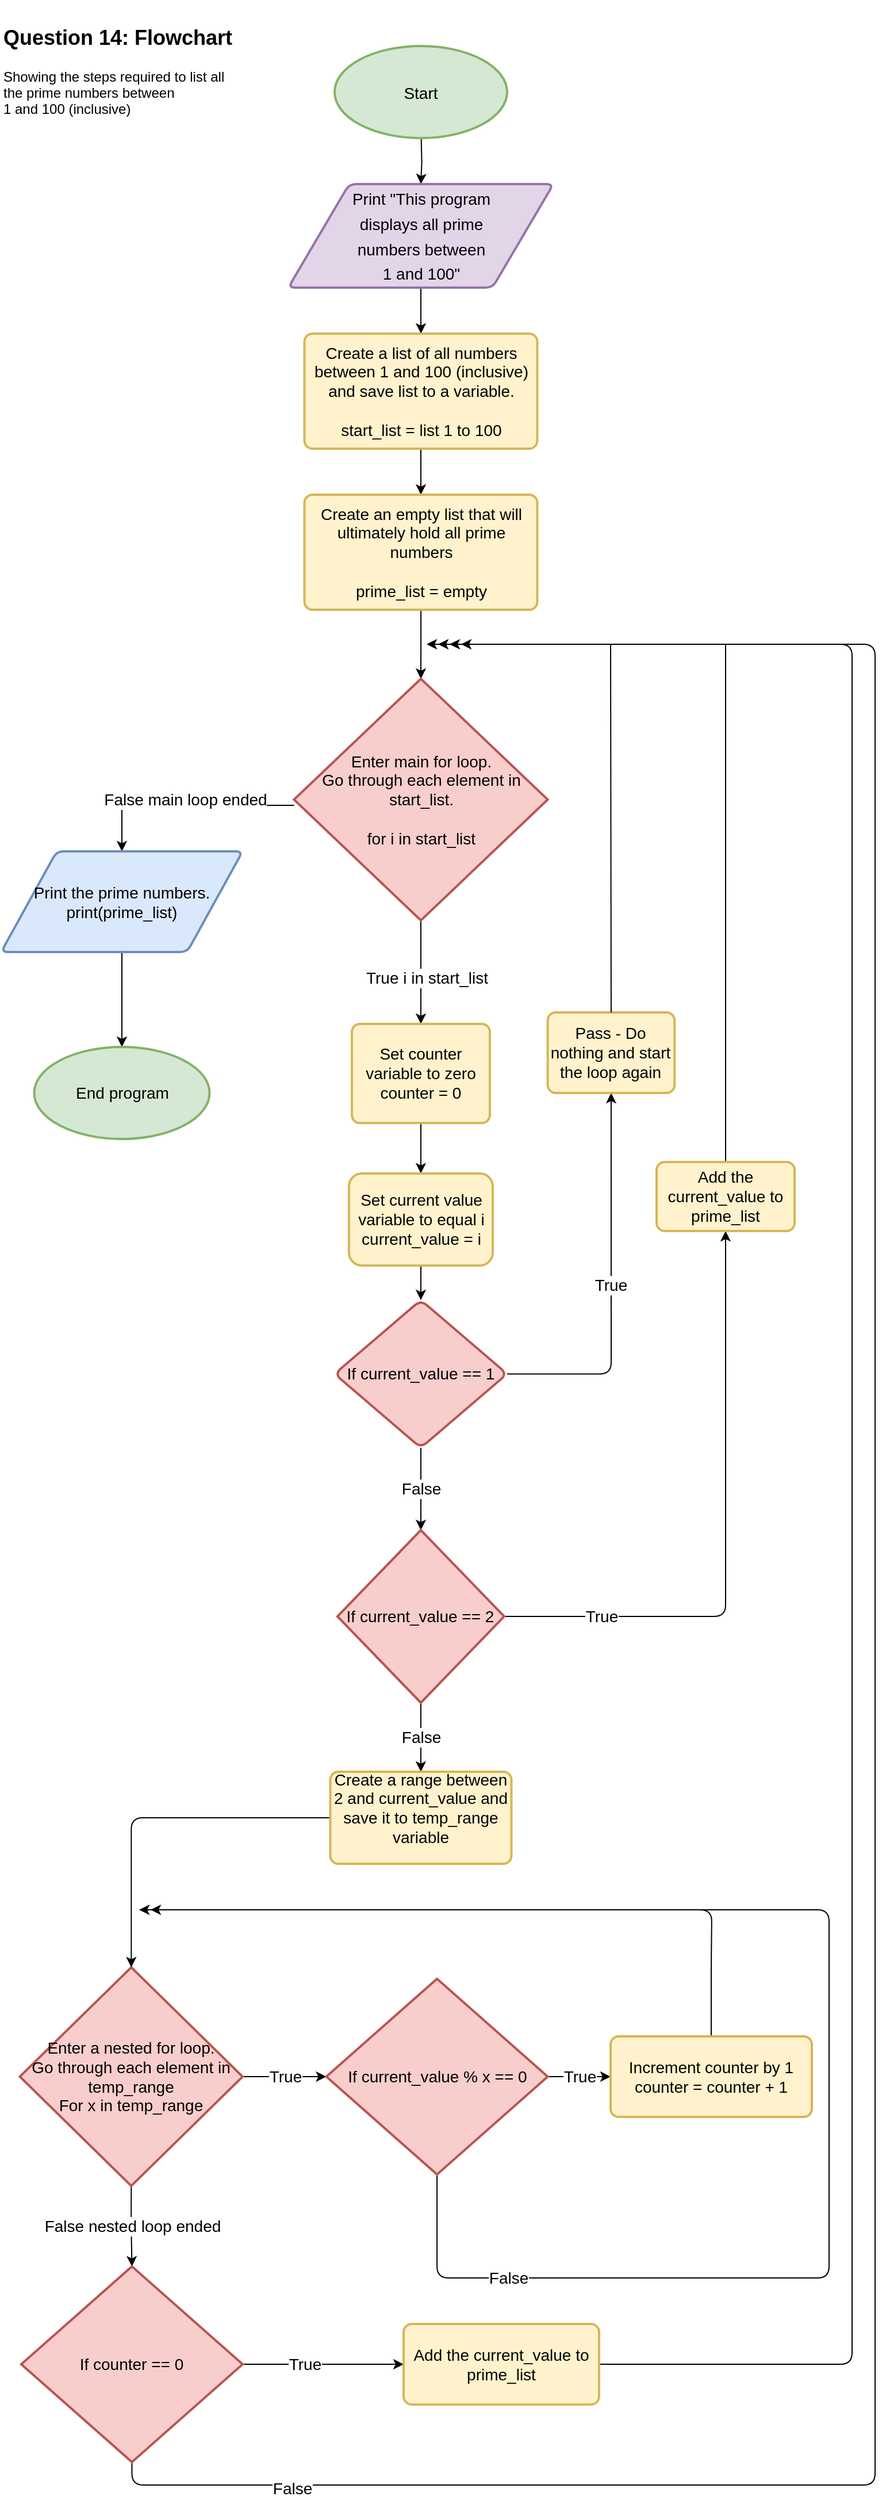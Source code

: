 <mxfile version="20.0.3" type="github">
  <diagram id="cr96HQD-X67FwX9_faqK" name="Page-1">
    <mxGraphModel dx="1422" dy="1892" grid="1" gridSize="10" guides="1" tooltips="1" connect="1" arrows="1" fold="1" page="1" pageScale="1" pageWidth="827" pageHeight="1169" math="0" shadow="0">
      <root>
        <mxCell id="0" />
        <mxCell id="1" parent="0" />
        <mxCell id="oZvMtO7uvH1Gn_wGLXPw-2" value="&lt;h2&gt;&lt;b&gt;&lt;font style=&quot;font-size: 18px;&quot;&gt;Question 14: Flowchart&lt;/font&gt;&lt;/b&gt;&lt;/h2&gt;Showing the steps required to list all &lt;br&gt;the prime numbers between &lt;br&gt;1 and 100 (inclusive)" style="text;html=1;align=left;verticalAlign=middle;resizable=1;points=[];autosize=1;strokeColor=none;fillColor=none;labelPosition=center;verticalLabelPosition=middle;textDirection=ltr;" parent="1" vertex="1">
          <mxGeometry x="10" y="-1160" width="200" height="110" as="geometry" />
        </mxCell>
        <mxCell id="oZvMtO7uvH1Gn_wGLXPw-6" value="" style="edgeStyle=orthogonalEdgeStyle;rounded=0;orthogonalLoop=1;jettySize=auto;html=1;fontSize=18;" parent="1" target="oZvMtO7uvH1Gn_wGLXPw-5" edge="1">
          <mxGeometry relative="1" as="geometry">
            <mxPoint x="375.31" y="-1040" as="sourcePoint" />
          </mxGeometry>
        </mxCell>
        <mxCell id="oZvMtO7uvH1Gn_wGLXPw-4" value="&lt;font style=&quot;font-size: 14px;&quot;&gt;Start&lt;/font&gt;" style="strokeWidth=2;html=1;shape=mxgraph.flowchart.start_2;whiteSpace=wrap;fontSize=18;fillColor=#d5e8d4;strokeColor=#82b366;" parent="1" vertex="1">
          <mxGeometry x="300" y="-1120" width="150" height="80" as="geometry" />
        </mxCell>
        <mxCell id="oZvMtO7uvH1Gn_wGLXPw-8" value="" style="edgeStyle=orthogonalEdgeStyle;rounded=0;orthogonalLoop=1;jettySize=auto;html=1;fontSize=14;" parent="1" source="oZvMtO7uvH1Gn_wGLXPw-5" target="oZvMtO7uvH1Gn_wGLXPw-7" edge="1">
          <mxGeometry relative="1" as="geometry" />
        </mxCell>
        <mxCell id="oZvMtO7uvH1Gn_wGLXPw-5" value="&lt;font style=&quot;font-size: 14px;&quot;&gt;Print &quot;This program &lt;br&gt;displays all prime &lt;br&gt;numbers between &lt;br&gt;1 and 100&quot;&lt;/font&gt;" style="shape=parallelogram;html=1;strokeWidth=2;perimeter=parallelogramPerimeter;rounded=1;arcSize=12;size=0.23;fontSize=18;fillColor=#e1d5e7;strokeColor=#9673a6;whiteSpace=wrap;" parent="1" vertex="1">
          <mxGeometry x="259.69" y="-1000" width="230.62" height="90" as="geometry" />
        </mxCell>
        <mxCell id="AsxfZAvoIZYpjWtTQjuQ-2" value="" style="edgeStyle=orthogonalEdgeStyle;rounded=0;orthogonalLoop=1;jettySize=auto;html=1;fontSize=14;" edge="1" parent="1" source="oZvMtO7uvH1Gn_wGLXPw-7" target="AsxfZAvoIZYpjWtTQjuQ-1">
          <mxGeometry relative="1" as="geometry" />
        </mxCell>
        <mxCell id="oZvMtO7uvH1Gn_wGLXPw-7" value="Create a list of all numbers between 1 and 100 (inclusive) and save list to a variable.&lt;br&gt;&lt;br&gt;start_list = list 1 to 100" style="rounded=1;whiteSpace=wrap;html=1;absoluteArcSize=1;arcSize=14;strokeWidth=2;fontSize=14;fillColor=#fff2cc;strokeColor=#d6b656;" parent="1" vertex="1">
          <mxGeometry x="273.75" y="-870" width="202.5" height="100" as="geometry" />
        </mxCell>
        <mxCell id="AsxfZAvoIZYpjWtTQjuQ-4" value="" style="edgeStyle=orthogonalEdgeStyle;rounded=0;orthogonalLoop=1;jettySize=auto;html=1;fontSize=14;" edge="1" parent="1" source="AsxfZAvoIZYpjWtTQjuQ-1" target="AsxfZAvoIZYpjWtTQjuQ-3">
          <mxGeometry relative="1" as="geometry" />
        </mxCell>
        <mxCell id="AsxfZAvoIZYpjWtTQjuQ-1" value="Create an empty list that will ultimately hold all prime numbers&lt;br&gt;&lt;br&gt;prime_list = empty" style="rounded=1;whiteSpace=wrap;html=1;absoluteArcSize=1;arcSize=14;strokeWidth=2;fontSize=14;fillColor=#fff2cc;strokeColor=#d6b656;" vertex="1" parent="1">
          <mxGeometry x="273.75" y="-730" width="202.5" height="100" as="geometry" />
        </mxCell>
        <mxCell id="AsxfZAvoIZYpjWtTQjuQ-9" value="True i in start_list" style="edgeStyle=orthogonalEdgeStyle;rounded=0;orthogonalLoop=1;jettySize=auto;html=1;fontSize=14;" edge="1" parent="1" source="AsxfZAvoIZYpjWtTQjuQ-3" target="AsxfZAvoIZYpjWtTQjuQ-8">
          <mxGeometry x="0.111" y="5" relative="1" as="geometry">
            <mxPoint as="offset" />
          </mxGeometry>
        </mxCell>
        <mxCell id="AsxfZAvoIZYpjWtTQjuQ-21" value="False main loop ended" style="edgeStyle=orthogonalEdgeStyle;rounded=0;orthogonalLoop=1;jettySize=auto;html=1;fontSize=14;" edge="1" parent="1" source="AsxfZAvoIZYpjWtTQjuQ-3" target="AsxfZAvoIZYpjWtTQjuQ-19">
          <mxGeometry relative="1" as="geometry">
            <Array as="points">
              <mxPoint x="220" y="-460" />
              <mxPoint x="220" y="-465" />
            </Array>
          </mxGeometry>
        </mxCell>
        <mxCell id="AsxfZAvoIZYpjWtTQjuQ-3" value="Enter main for loop. &lt;br&gt;Go through each element in start_list.&lt;br&gt;&lt;br&gt;for i in start_list" style="strokeWidth=2;html=1;shape=mxgraph.flowchart.decision;whiteSpace=wrap;fontSize=14;fillColor=#f8cecc;strokeColor=#b85450;" vertex="1" parent="1">
          <mxGeometry x="264.68" y="-570" width="220.63" height="210" as="geometry" />
        </mxCell>
        <mxCell id="AsxfZAvoIZYpjWtTQjuQ-11" value="" style="edgeStyle=orthogonalEdgeStyle;rounded=0;orthogonalLoop=1;jettySize=auto;html=1;fontSize=14;" edge="1" parent="1" source="AsxfZAvoIZYpjWtTQjuQ-8" target="AsxfZAvoIZYpjWtTQjuQ-10">
          <mxGeometry relative="1" as="geometry" />
        </mxCell>
        <mxCell id="AsxfZAvoIZYpjWtTQjuQ-8" value="Set counter variable to zero&lt;br&gt;counter = 0" style="rounded=1;whiteSpace=wrap;html=1;absoluteArcSize=1;arcSize=14;strokeWidth=2;fontSize=14;fillColor=#fff2cc;strokeColor=#d6b656;" vertex="1" parent="1">
          <mxGeometry x="315" y="-270" width="120" height="86.1" as="geometry" />
        </mxCell>
        <mxCell id="AsxfZAvoIZYpjWtTQjuQ-13" value="" style="edgeStyle=orthogonalEdgeStyle;rounded=0;orthogonalLoop=1;jettySize=auto;html=1;fontSize=14;" edge="1" parent="1" source="AsxfZAvoIZYpjWtTQjuQ-10" target="AsxfZAvoIZYpjWtTQjuQ-12">
          <mxGeometry relative="1" as="geometry" />
        </mxCell>
        <mxCell id="AsxfZAvoIZYpjWtTQjuQ-10" value="Set current value variable to equal i&lt;br&gt;current_value = i" style="rounded=1;whiteSpace=wrap;html=1;fontSize=14;fillColor=#fff2cc;strokeColor=#d6b656;arcSize=14;strokeWidth=2;" vertex="1" parent="1">
          <mxGeometry x="312.5" y="-140" width="125" height="80" as="geometry" />
        </mxCell>
        <mxCell id="AsxfZAvoIZYpjWtTQjuQ-24" value="False" style="edgeStyle=orthogonalEdgeStyle;rounded=0;orthogonalLoop=1;jettySize=auto;html=1;fontSize=14;" edge="1" parent="1" source="AsxfZAvoIZYpjWtTQjuQ-12" target="AsxfZAvoIZYpjWtTQjuQ-22">
          <mxGeometry relative="1" as="geometry" />
        </mxCell>
        <mxCell id="AsxfZAvoIZYpjWtTQjuQ-30" value="True" style="edgeStyle=orthogonalEdgeStyle;rounded=1;orthogonalLoop=1;jettySize=auto;html=1;exitX=1;exitY=0.5;exitDx=0;exitDy=0;entryX=0.5;entryY=1;entryDx=0;entryDy=0;fontSize=14;" edge="1" parent="1" source="AsxfZAvoIZYpjWtTQjuQ-12" target="AsxfZAvoIZYpjWtTQjuQ-16">
          <mxGeometry relative="1" as="geometry" />
        </mxCell>
        <mxCell id="AsxfZAvoIZYpjWtTQjuQ-12" value="If current_value == 1" style="rhombus;whiteSpace=wrap;html=1;fontSize=14;fillColor=#f8cecc;strokeColor=#b85450;rounded=1;arcSize=14;strokeWidth=2;" vertex="1" parent="1">
          <mxGeometry x="299.99" y="-30" width="150" height="128.44" as="geometry" />
        </mxCell>
        <mxCell id="AsxfZAvoIZYpjWtTQjuQ-16" value="Pass - Do nothing and start the loop again" style="rounded=1;whiteSpace=wrap;html=1;absoluteArcSize=1;arcSize=14;strokeWidth=2;fontSize=14;fillColor=#fff2cc;strokeColor=#d6b656;" vertex="1" parent="1">
          <mxGeometry x="485.31" y="-280" width="110.31" height="70" as="geometry" />
        </mxCell>
        <mxCell id="AsxfZAvoIZYpjWtTQjuQ-18" value="" style="endArrow=classic;html=1;rounded=0;fontSize=14;exitX=0.5;exitY=0;exitDx=0;exitDy=0;" edge="1" parent="1" source="AsxfZAvoIZYpjWtTQjuQ-16">
          <mxGeometry width="50" height="50" relative="1" as="geometry">
            <mxPoint x="560" y="-320" as="sourcePoint" />
            <mxPoint x="380" y="-600" as="targetPoint" />
            <Array as="points">
              <mxPoint x="540" y="-600" />
            </Array>
          </mxGeometry>
        </mxCell>
        <mxCell id="AsxfZAvoIZYpjWtTQjuQ-36" style="edgeStyle=orthogonalEdgeStyle;rounded=0;orthogonalLoop=1;jettySize=auto;html=1;exitX=0.5;exitY=1;exitDx=0;exitDy=0;fontSize=14;entryX=0.5;entryY=0;entryDx=0;entryDy=0;entryPerimeter=0;" edge="1" parent="1" source="AsxfZAvoIZYpjWtTQjuQ-19" target="AsxfZAvoIZYpjWtTQjuQ-38">
          <mxGeometry relative="1" as="geometry">
            <mxPoint x="95" y="-360" as="targetPoint" />
          </mxGeometry>
        </mxCell>
        <mxCell id="AsxfZAvoIZYpjWtTQjuQ-19" value="Print the prime numbers.&lt;br&gt;print(prime_list)" style="shape=parallelogram;html=1;strokeWidth=2;perimeter=parallelogramPerimeter;whiteSpace=wrap;rounded=1;arcSize=12;size=0.23;fontSize=14;fillColor=#dae8fc;strokeColor=#6c8ebf;" vertex="1" parent="1">
          <mxGeometry x="10" y="-420" width="210" height="87.5" as="geometry" />
        </mxCell>
        <mxCell id="AsxfZAvoIZYpjWtTQjuQ-33" style="edgeStyle=orthogonalEdgeStyle;rounded=1;orthogonalLoop=1;jettySize=auto;html=1;entryX=0.5;entryY=1;entryDx=0;entryDy=0;fontSize=14;" edge="1" parent="1" source="AsxfZAvoIZYpjWtTQjuQ-22" target="AsxfZAvoIZYpjWtTQjuQ-32">
          <mxGeometry relative="1" as="geometry" />
        </mxCell>
        <mxCell id="AsxfZAvoIZYpjWtTQjuQ-34" value="True" style="edgeLabel;html=1;align=center;verticalAlign=middle;resizable=0;points=[];fontSize=14;" vertex="1" connectable="0" parent="AsxfZAvoIZYpjWtTQjuQ-33">
          <mxGeometry x="-0.68" relative="1" as="geometry">
            <mxPoint as="offset" />
          </mxGeometry>
        </mxCell>
        <mxCell id="AsxfZAvoIZYpjWtTQjuQ-43" value="False" style="edgeStyle=orthogonalEdgeStyle;rounded=0;orthogonalLoop=1;jettySize=auto;html=1;entryX=0.5;entryY=0;entryDx=0;entryDy=0;fontSize=14;" edge="1" parent="1" source="AsxfZAvoIZYpjWtTQjuQ-22" target="AsxfZAvoIZYpjWtTQjuQ-41">
          <mxGeometry relative="1" as="geometry" />
        </mxCell>
        <mxCell id="AsxfZAvoIZYpjWtTQjuQ-22" value="If current_value == 2" style="strokeWidth=2;html=1;shape=mxgraph.flowchart.decision;whiteSpace=wrap;fontSize=14;fillColor=#f8cecc;strokeColor=#b85450;" vertex="1" parent="1">
          <mxGeometry x="302.48" y="170" width="145.01" height="150" as="geometry" />
        </mxCell>
        <mxCell id="AsxfZAvoIZYpjWtTQjuQ-35" style="edgeStyle=orthogonalEdgeStyle;rounded=0;orthogonalLoop=1;jettySize=auto;html=1;exitX=0.5;exitY=0;exitDx=0;exitDy=0;fontSize=14;" edge="1" parent="1" source="AsxfZAvoIZYpjWtTQjuQ-32">
          <mxGeometry relative="1" as="geometry">
            <mxPoint x="390" y="-600" as="targetPoint" />
            <Array as="points">
              <mxPoint x="640" y="-600" />
            </Array>
          </mxGeometry>
        </mxCell>
        <mxCell id="AsxfZAvoIZYpjWtTQjuQ-32" value="Add the current_value to prime_list" style="rounded=1;whiteSpace=wrap;html=1;absoluteArcSize=1;arcSize=14;strokeWidth=2;fontSize=14;fillColor=#fff2cc;strokeColor=#d6b656;" vertex="1" parent="1">
          <mxGeometry x="580" y="-150" width="120" height="60" as="geometry" />
        </mxCell>
        <mxCell id="AsxfZAvoIZYpjWtTQjuQ-38" value="End program" style="strokeWidth=2;html=1;shape=mxgraph.flowchart.start_2;whiteSpace=wrap;fontSize=14;fillColor=#d5e8d4;strokeColor=#82b366;" vertex="1" parent="1">
          <mxGeometry x="38.75" y="-250" width="152.5" height="80" as="geometry" />
        </mxCell>
        <mxCell id="AsxfZAvoIZYpjWtTQjuQ-55" value="True" style="edgeStyle=orthogonalEdgeStyle;rounded=0;orthogonalLoop=1;jettySize=auto;html=1;fontSize=14;" edge="1" parent="1" source="AsxfZAvoIZYpjWtTQjuQ-39" target="AsxfZAvoIZYpjWtTQjuQ-45">
          <mxGeometry relative="1" as="geometry" />
        </mxCell>
        <mxCell id="AsxfZAvoIZYpjWtTQjuQ-60" value="False nested loop ended" style="edgeStyle=orthogonalEdgeStyle;rounded=0;orthogonalLoop=1;jettySize=auto;html=1;exitX=0.5;exitY=1;exitDx=0;exitDy=0;exitPerimeter=0;entryX=0.5;entryY=0;entryDx=0;entryDy=0;entryPerimeter=0;fontSize=14;" edge="1" parent="1" source="AsxfZAvoIZYpjWtTQjuQ-39" target="AsxfZAvoIZYpjWtTQjuQ-52">
          <mxGeometry relative="1" as="geometry" />
        </mxCell>
        <mxCell id="AsxfZAvoIZYpjWtTQjuQ-39" value="Enter a nested for loop.&lt;br&gt;Go through each element in temp_range&lt;br&gt;For x in temp_range" style="strokeWidth=2;html=1;shape=mxgraph.flowchart.decision;whiteSpace=wrap;fontSize=14;fillColor=#f8cecc;strokeColor=#b85450;" vertex="1" parent="1">
          <mxGeometry x="26.26" y="550" width="193.74" height="190" as="geometry" />
        </mxCell>
        <mxCell id="AsxfZAvoIZYpjWtTQjuQ-44" style="edgeStyle=orthogonalEdgeStyle;rounded=1;orthogonalLoop=1;jettySize=auto;html=1;fontSize=14;" edge="1" parent="1" source="AsxfZAvoIZYpjWtTQjuQ-41" target="AsxfZAvoIZYpjWtTQjuQ-39">
          <mxGeometry relative="1" as="geometry" />
        </mxCell>
        <mxCell id="AsxfZAvoIZYpjWtTQjuQ-41" value="Create a range between 2 and current_value and save it to temp_range variable&lt;br&gt;&lt;br&gt;" style="rounded=1;whiteSpace=wrap;html=1;absoluteArcSize=1;arcSize=14;strokeWidth=2;fontSize=14;fillColor=#fff2cc;strokeColor=#d6b656;" vertex="1" parent="1">
          <mxGeometry x="296.22" y="380" width="157.52" height="80" as="geometry" />
        </mxCell>
        <mxCell id="AsxfZAvoIZYpjWtTQjuQ-56" value="True" style="edgeStyle=orthogonalEdgeStyle;rounded=0;orthogonalLoop=1;jettySize=auto;html=1;fontSize=14;" edge="1" parent="1" source="AsxfZAvoIZYpjWtTQjuQ-45" target="AsxfZAvoIZYpjWtTQjuQ-50">
          <mxGeometry relative="1" as="geometry" />
        </mxCell>
        <mxCell id="AsxfZAvoIZYpjWtTQjuQ-61" value="False" style="edgeStyle=orthogonalEdgeStyle;rounded=1;orthogonalLoop=1;jettySize=auto;html=1;fontSize=14;jumpStyle=arc;" edge="1" parent="1" source="AsxfZAvoIZYpjWtTQjuQ-45">
          <mxGeometry x="-0.773" relative="1" as="geometry">
            <mxPoint x="140" y="500" as="targetPoint" />
            <Array as="points">
              <mxPoint x="389" y="820" />
              <mxPoint x="730" y="820" />
              <mxPoint x="730" y="500" />
            </Array>
            <mxPoint as="offset" />
          </mxGeometry>
        </mxCell>
        <mxCell id="AsxfZAvoIZYpjWtTQjuQ-45" value="If current_value % x == 0" style="strokeWidth=2;html=1;shape=mxgraph.flowchart.decision;whiteSpace=wrap;fontSize=14;fillColor=#f8cecc;strokeColor=#b85450;" vertex="1" parent="1">
          <mxGeometry x="292.79" y="560" width="192.52" height="170" as="geometry" />
        </mxCell>
        <mxCell id="AsxfZAvoIZYpjWtTQjuQ-59" style="edgeStyle=orthogonalEdgeStyle;rounded=1;orthogonalLoop=1;jettySize=auto;html=1;exitX=0.5;exitY=0;exitDx=0;exitDy=0;fontSize=14;" edge="1" parent="1" source="AsxfZAvoIZYpjWtTQjuQ-50">
          <mxGeometry relative="1" as="geometry">
            <mxPoint x="130" y="500" as="targetPoint" />
            <Array as="points">
              <mxPoint x="628" y="550" />
              <mxPoint x="628" y="550" />
            </Array>
          </mxGeometry>
        </mxCell>
        <mxCell id="AsxfZAvoIZYpjWtTQjuQ-50" value="Increment counter by 1&lt;br&gt;counter = counter + 1" style="rounded=1;whiteSpace=wrap;html=1;absoluteArcSize=1;arcSize=14;strokeWidth=2;fontSize=14;fillColor=#fff2cc;strokeColor=#d6b656;" vertex="1" parent="1">
          <mxGeometry x="540" y="610" width="175" height="70" as="geometry" />
        </mxCell>
        <mxCell id="AsxfZAvoIZYpjWtTQjuQ-63" style="edgeStyle=orthogonalEdgeStyle;rounded=1;jumpStyle=arc;orthogonalLoop=1;jettySize=auto;html=1;exitX=1;exitY=0.5;exitDx=0;exitDy=0;exitPerimeter=0;fontSize=14;" edge="1" parent="1" source="AsxfZAvoIZYpjWtTQjuQ-52" target="AsxfZAvoIZYpjWtTQjuQ-62">
          <mxGeometry relative="1" as="geometry" />
        </mxCell>
        <mxCell id="AsxfZAvoIZYpjWtTQjuQ-64" value="True" style="edgeLabel;html=1;align=center;verticalAlign=middle;resizable=0;points=[];fontSize=14;" vertex="1" connectable="0" parent="AsxfZAvoIZYpjWtTQjuQ-63">
          <mxGeometry x="-0.3" y="-5" relative="1" as="geometry">
            <mxPoint x="5" y="-5" as="offset" />
          </mxGeometry>
        </mxCell>
        <mxCell id="AsxfZAvoIZYpjWtTQjuQ-66" style="edgeStyle=orthogonalEdgeStyle;rounded=1;jumpStyle=arc;orthogonalLoop=1;jettySize=auto;html=1;exitX=0.5;exitY=1;exitDx=0;exitDy=0;exitPerimeter=0;fontSize=14;" edge="1" parent="1" source="AsxfZAvoIZYpjWtTQjuQ-52">
          <mxGeometry relative="1" as="geometry">
            <mxPoint x="410" y="-600" as="targetPoint" />
            <Array as="points">
              <mxPoint x="124" y="1000" />
              <mxPoint x="770" y="1000" />
              <mxPoint x="770" y="-600" />
            </Array>
          </mxGeometry>
        </mxCell>
        <mxCell id="AsxfZAvoIZYpjWtTQjuQ-67" value="False" style="edgeLabel;html=1;align=center;verticalAlign=middle;resizable=0;points=[];fontSize=14;" vertex="1" connectable="0" parent="AsxfZAvoIZYpjWtTQjuQ-66">
          <mxGeometry x="-0.879" y="-3" relative="1" as="geometry">
            <mxPoint as="offset" />
          </mxGeometry>
        </mxCell>
        <mxCell id="AsxfZAvoIZYpjWtTQjuQ-52" value="If counter == 0" style="strokeWidth=2;html=1;shape=mxgraph.flowchart.decision;whiteSpace=wrap;fontSize=14;fillColor=#f8cecc;strokeColor=#b85450;" vertex="1" parent="1">
          <mxGeometry x="27.48" y="810" width="192.52" height="170" as="geometry" />
        </mxCell>
        <mxCell id="AsxfZAvoIZYpjWtTQjuQ-65" style="edgeStyle=orthogonalEdgeStyle;rounded=1;jumpStyle=arc;orthogonalLoop=1;jettySize=auto;html=1;exitX=1;exitY=0.5;exitDx=0;exitDy=0;fontSize=14;" edge="1" parent="1" source="AsxfZAvoIZYpjWtTQjuQ-62">
          <mxGeometry relative="1" as="geometry">
            <mxPoint x="400" y="-600" as="targetPoint" />
            <Array as="points">
              <mxPoint x="750" y="895" />
              <mxPoint x="750" y="-600" />
            </Array>
          </mxGeometry>
        </mxCell>
        <mxCell id="AsxfZAvoIZYpjWtTQjuQ-62" value="Add the current_value to prime_list" style="rounded=1;whiteSpace=wrap;html=1;absoluteArcSize=1;arcSize=14;strokeWidth=2;fontSize=14;fillColor=#fff2cc;strokeColor=#d6b656;" vertex="1" parent="1">
          <mxGeometry x="360" y="860" width="170" height="70" as="geometry" />
        </mxCell>
      </root>
    </mxGraphModel>
  </diagram>
</mxfile>
